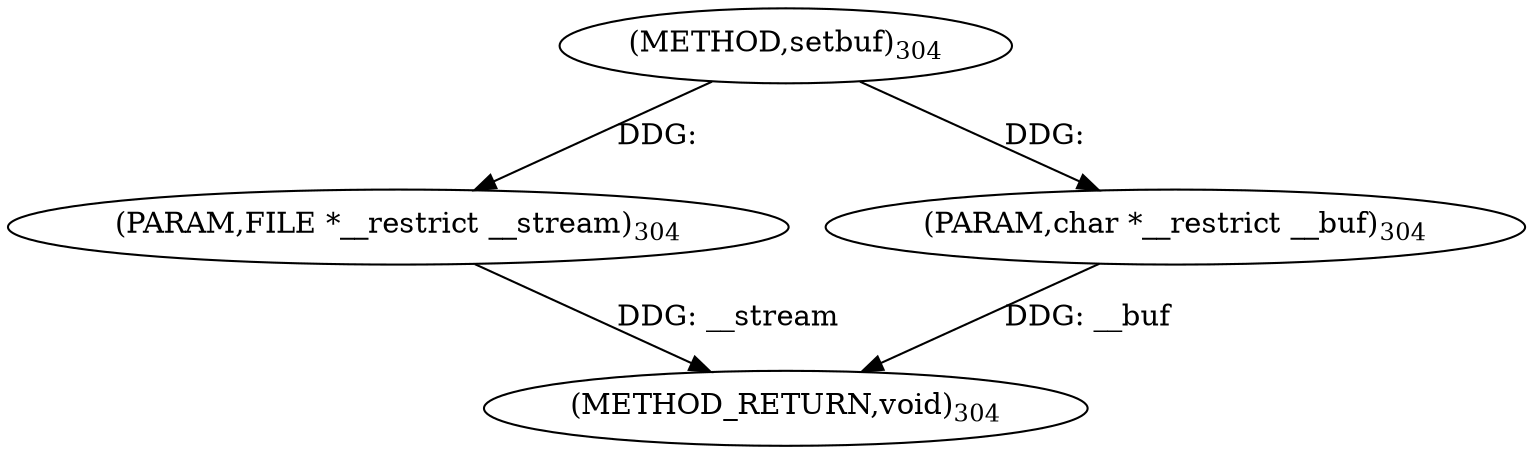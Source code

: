digraph "setbuf" {  
"2527" [label = <(METHOD,setbuf)<SUB>304</SUB>> ]
"2530" [label = <(METHOD_RETURN,void)<SUB>304</SUB>> ]
"2528" [label = <(PARAM,FILE *__restrict __stream)<SUB>304</SUB>> ]
"2529" [label = <(PARAM,char *__restrict __buf)<SUB>304</SUB>> ]
  "2528" -> "2530"  [ label = "DDG: __stream"] 
  "2529" -> "2530"  [ label = "DDG: __buf"] 
  "2527" -> "2528"  [ label = "DDG: "] 
  "2527" -> "2529"  [ label = "DDG: "] 
}
